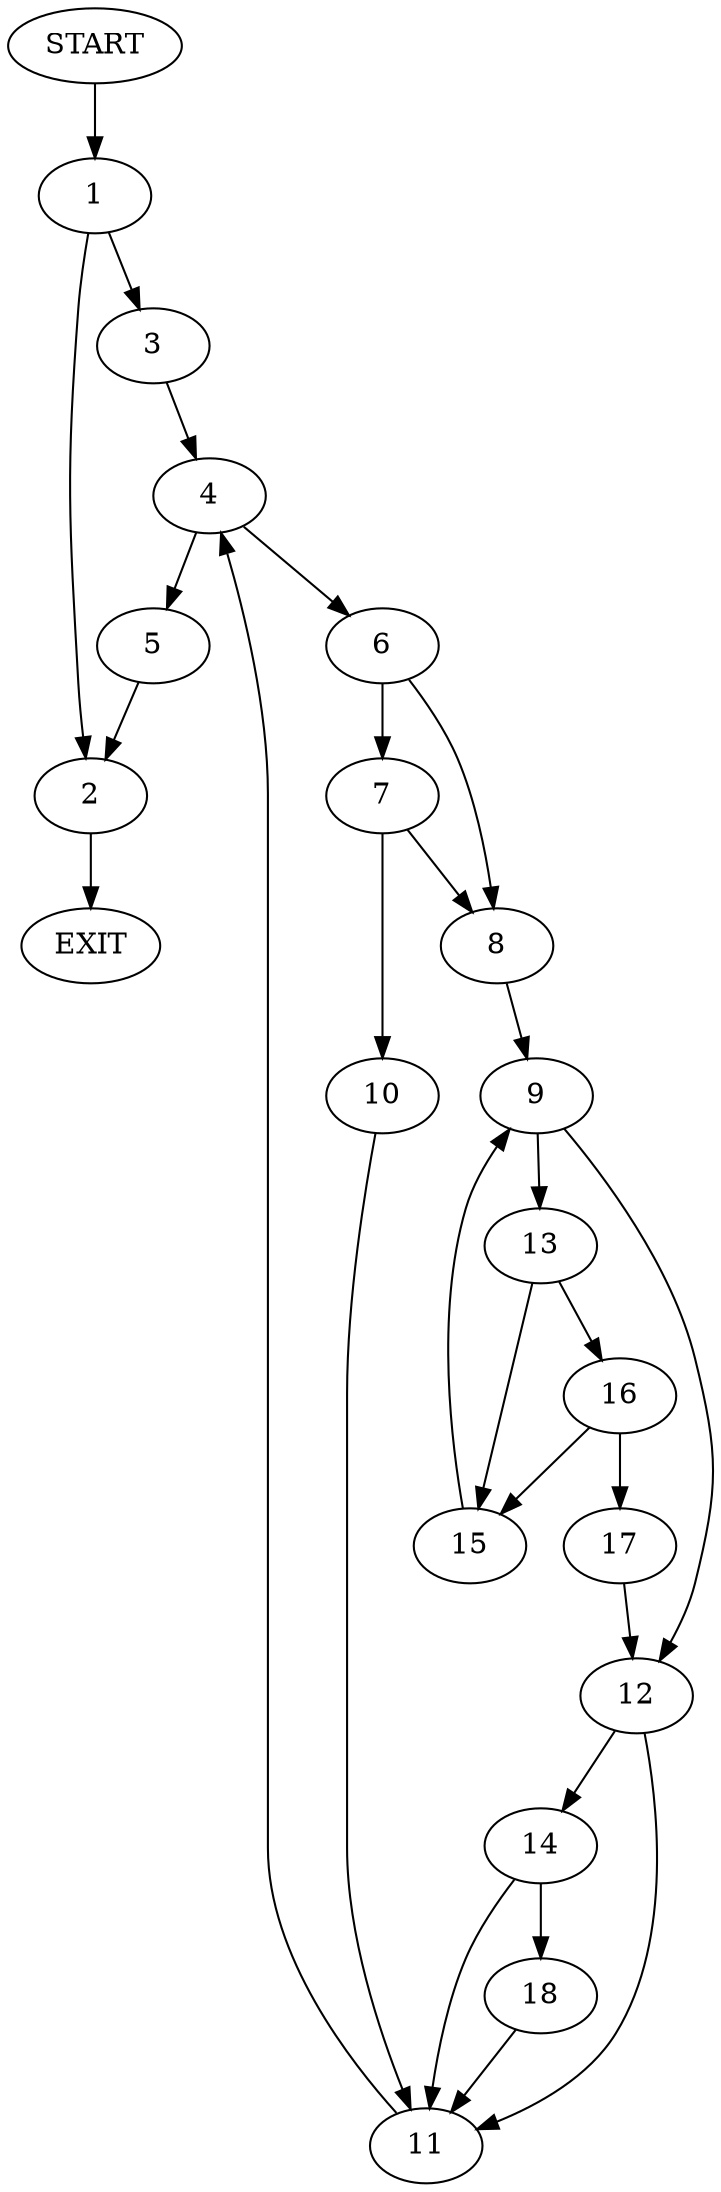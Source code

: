 digraph {
0 [label="START"]
19 [label="EXIT"]
0 -> 1
1 -> 2
1 -> 3
2 -> 19
3 -> 4
4 -> 5
4 -> 6
5 -> 2
6 -> 7
6 -> 8
8 -> 9
7 -> 10
7 -> 8
10 -> 11
11 -> 4
9 -> 12
9 -> 13
12 -> 11
12 -> 14
13 -> 15
13 -> 16
15 -> 9
16 -> 17
16 -> 15
17 -> 12
14 -> 11
14 -> 18
18 -> 11
}
